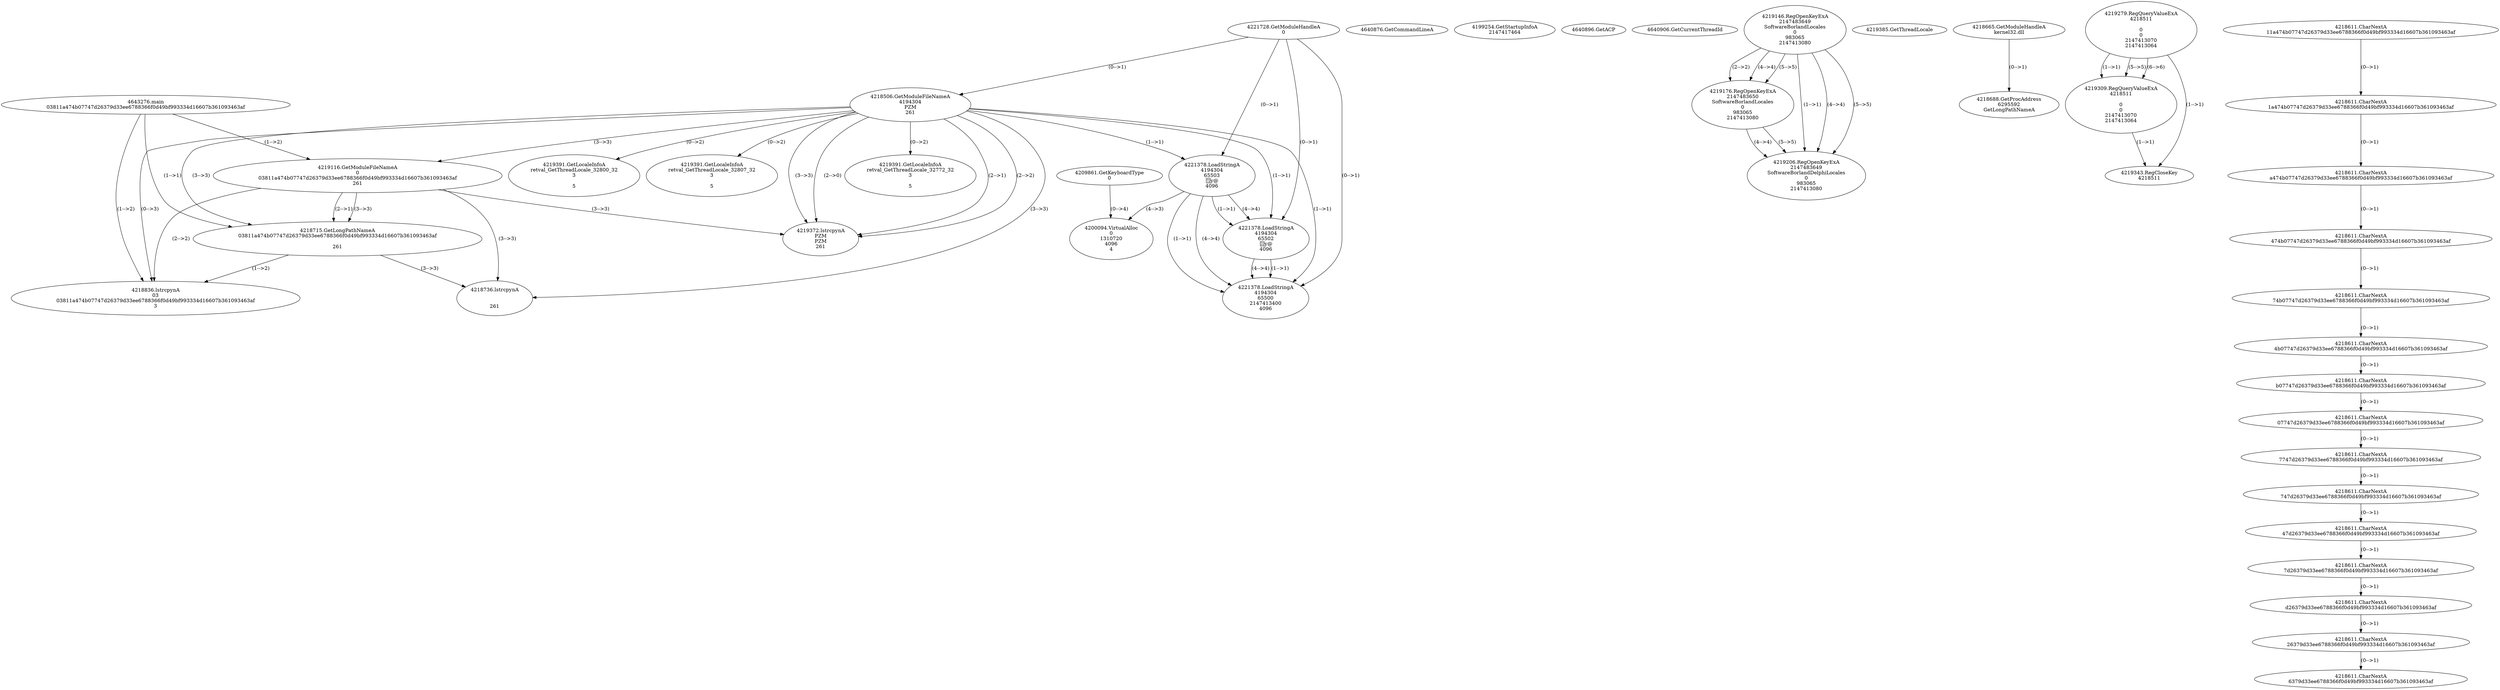 // Global SCDG with merge call
digraph {
	0 [label="4643276.main
03811a474b07747d26379d33ee6788366f0d49bf993334d16607b361093463af"]
	1 [label="4221728.GetModuleHandleA
0"]
	2 [label="4209861.GetKeyboardType
0"]
	3 [label="4640876.GetCommandLineA
"]
	4 [label="4199254.GetStartupInfoA
2147417464"]
	5 [label="4640896.GetACP
"]
	6 [label="4640906.GetCurrentThreadId
"]
	7 [label="4218506.GetModuleFileNameA
4194304
PZM
261"]
	1 -> 7 [label="(0-->1)"]
	8 [label="4219116.GetModuleFileNameA
0
03811a474b07747d26379d33ee6788366f0d49bf993334d16607b361093463af
261"]
	0 -> 8 [label="(1-->2)"]
	7 -> 8 [label="(3-->3)"]
	9 [label="4219146.RegOpenKeyExA
2147483649
Software\Borland\Locales
0
983065
2147413080"]
	10 [label="4219176.RegOpenKeyExA
2147483650
Software\Borland\Locales
0
983065
2147413080"]
	9 -> 10 [label="(2-->2)"]
	9 -> 10 [label="(4-->4)"]
	9 -> 10 [label="(5-->5)"]
	11 [label="4219206.RegOpenKeyExA
2147483649
Software\Borland\Delphi\Locales
0
983065
2147413080"]
	9 -> 11 [label="(1-->1)"]
	9 -> 11 [label="(4-->4)"]
	10 -> 11 [label="(4-->4)"]
	9 -> 11 [label="(5-->5)"]
	10 -> 11 [label="(5-->5)"]
	12 [label="4219372.lstrcpynA
PZM
PZM
261"]
	7 -> 12 [label="(2-->1)"]
	7 -> 12 [label="(2-->2)"]
	7 -> 12 [label="(3-->3)"]
	8 -> 12 [label="(3-->3)"]
	7 -> 12 [label="(2-->0)"]
	13 [label="4219385.GetThreadLocale
"]
	14 [label="4219391.GetLocaleInfoA
retval_GetThreadLocale_32772_32
3

5"]
	7 -> 14 [label="(0-->2)"]
	15 [label="4221378.LoadStringA
4194304
65503
y@
4096"]
	1 -> 15 [label="(0-->1)"]
	7 -> 15 [label="(1-->1)"]
	16 [label="4221378.LoadStringA
4194304
65502
y@
4096"]
	1 -> 16 [label="(0-->1)"]
	7 -> 16 [label="(1-->1)"]
	15 -> 16 [label="(1-->1)"]
	15 -> 16 [label="(4-->4)"]
	17 [label="4221378.LoadStringA
4194304
65500
2147413400
4096"]
	1 -> 17 [label="(0-->1)"]
	7 -> 17 [label="(1-->1)"]
	15 -> 17 [label="(1-->1)"]
	16 -> 17 [label="(1-->1)"]
	15 -> 17 [label="(4-->4)"]
	16 -> 17 [label="(4-->4)"]
	18 [label="4200094.VirtualAlloc
0
1310720
4096
4"]
	15 -> 18 [label="(4-->3)"]
	2 -> 18 [label="(0-->4)"]
	19 [label="4218665.GetModuleHandleA
kernel32.dll"]
	20 [label="4218688.GetProcAddress
6295592
GetLongPathNameA"]
	19 -> 20 [label="(0-->1)"]
	21 [label="4218715.GetLongPathNameA
03811a474b07747d26379d33ee6788366f0d49bf993334d16607b361093463af

261"]
	0 -> 21 [label="(1-->1)"]
	8 -> 21 [label="(2-->1)"]
	7 -> 21 [label="(3-->3)"]
	8 -> 21 [label="(3-->3)"]
	22 [label="4218736.lstrcpynA


261"]
	7 -> 22 [label="(3-->3)"]
	8 -> 22 [label="(3-->3)"]
	21 -> 22 [label="(3-->3)"]
	23 [label="4219279.RegQueryValueExA
4218511

0
0
2147413070
2147413064"]
	24 [label="4219309.RegQueryValueExA
4218511

0
0
2147413070
2147413064"]
	23 -> 24 [label="(1-->1)"]
	23 -> 24 [label="(5-->5)"]
	23 -> 24 [label="(6-->6)"]
	25 [label="4219343.RegCloseKey
4218511"]
	23 -> 25 [label="(1-->1)"]
	24 -> 25 [label="(1-->1)"]
	26 [label="4219391.GetLocaleInfoA
retval_GetThreadLocale_32800_32
3

5"]
	7 -> 26 [label="(0-->2)"]
	27 [label="4218836.lstrcpynA
03
03811a474b07747d26379d33ee6788366f0d49bf993334d16607b361093463af
3"]
	0 -> 27 [label="(1-->2)"]
	8 -> 27 [label="(2-->2)"]
	21 -> 27 [label="(1-->2)"]
	7 -> 27 [label="(0-->3)"]
	28 [label="4218611.CharNextA
11a474b07747d26379d33ee6788366f0d49bf993334d16607b361093463af"]
	29 [label="4218611.CharNextA
1a474b07747d26379d33ee6788366f0d49bf993334d16607b361093463af"]
	28 -> 29 [label="(0-->1)"]
	30 [label="4218611.CharNextA
a474b07747d26379d33ee6788366f0d49bf993334d16607b361093463af"]
	29 -> 30 [label="(0-->1)"]
	31 [label="4218611.CharNextA
474b07747d26379d33ee6788366f0d49bf993334d16607b361093463af"]
	30 -> 31 [label="(0-->1)"]
	32 [label="4218611.CharNextA
74b07747d26379d33ee6788366f0d49bf993334d16607b361093463af"]
	31 -> 32 [label="(0-->1)"]
	33 [label="4218611.CharNextA
4b07747d26379d33ee6788366f0d49bf993334d16607b361093463af"]
	32 -> 33 [label="(0-->1)"]
	34 [label="4218611.CharNextA
b07747d26379d33ee6788366f0d49bf993334d16607b361093463af"]
	33 -> 34 [label="(0-->1)"]
	35 [label="4218611.CharNextA
07747d26379d33ee6788366f0d49bf993334d16607b361093463af"]
	34 -> 35 [label="(0-->1)"]
	36 [label="4218611.CharNextA
7747d26379d33ee6788366f0d49bf993334d16607b361093463af"]
	35 -> 36 [label="(0-->1)"]
	37 [label="4218611.CharNextA
747d26379d33ee6788366f0d49bf993334d16607b361093463af"]
	36 -> 37 [label="(0-->1)"]
	38 [label="4218611.CharNextA
47d26379d33ee6788366f0d49bf993334d16607b361093463af"]
	37 -> 38 [label="(0-->1)"]
	39 [label="4218611.CharNextA
7d26379d33ee6788366f0d49bf993334d16607b361093463af"]
	38 -> 39 [label="(0-->1)"]
	40 [label="4218611.CharNextA
d26379d33ee6788366f0d49bf993334d16607b361093463af"]
	39 -> 40 [label="(0-->1)"]
	41 [label="4218611.CharNextA
26379d33ee6788366f0d49bf993334d16607b361093463af"]
	40 -> 41 [label="(0-->1)"]
	42 [label="4218611.CharNextA
6379d33ee6788366f0d49bf993334d16607b361093463af"]
	41 -> 42 [label="(0-->1)"]
	43 [label="4219391.GetLocaleInfoA
retval_GetThreadLocale_32807_32
3

5"]
	7 -> 43 [label="(0-->2)"]
}
